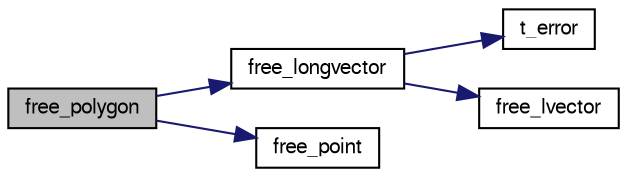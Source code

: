 digraph "free_polygon"
{
  bgcolor="transparent";
  edge [fontname="FreeSans",fontsize="10",labelfontname="FreeSans",labelfontsize="10"];
  node [fontname="FreeSans",fontsize="10",shape=record];
  rankdir="LR";
  Node1 [label="free_polygon",height=0.2,width=0.4,color="black", fillcolor="grey75", style="filled" fontcolor="black"];
  Node1 -> Node2 [color="midnightblue",fontsize="10",style="solid",fontname="FreeSans"];
  Node2 [label="free_longvector",height=0.2,width=0.4,color="black",URL="$alloc_8c.html#a04fde7eac99d9b9020b658a49670f86c"];
  Node2 -> Node3 [color="midnightblue",fontsize="10",style="solid",fontname="FreeSans"];
  Node3 [label="t_error",height=0.2,width=0.4,color="black",URL="$error_8c.html#af79ef7c6656ef0f3d2786e2b09c1755f"];
  Node2 -> Node4 [color="midnightblue",fontsize="10",style="solid",fontname="FreeSans"];
  Node4 [label="free_lvector",height=0.2,width=0.4,color="black",URL="$alloc_8c.html#a06786bf777613d3724c0f5e8425a03af"];
  Node1 -> Node5 [color="midnightblue",fontsize="10",style="solid",fontname="FreeSans"];
  Node5 [label="free_point",height=0.2,width=0.4,color="black",URL="$geometry__freememory_8c.html#a92e2bb48750a3d7406b6b4f16782cd0e"];
}

